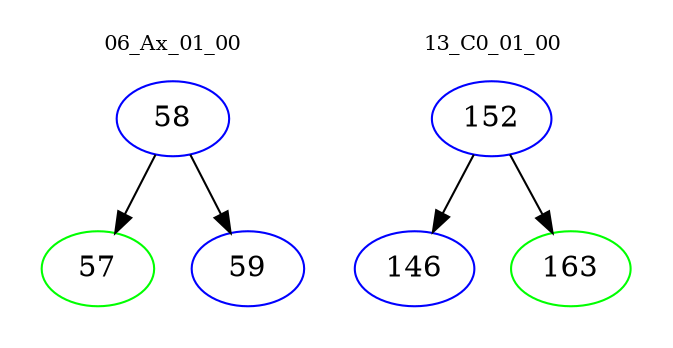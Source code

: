 digraph{
subgraph cluster_0 {
color = white
label = "06_Ax_01_00";
fontsize=10;
T0_58 [label="58", color="blue"]
T0_58 -> T0_57 [color="black"]
T0_57 [label="57", color="green"]
T0_58 -> T0_59 [color="black"]
T0_59 [label="59", color="blue"]
}
subgraph cluster_1 {
color = white
label = "13_C0_01_00";
fontsize=10;
T1_152 [label="152", color="blue"]
T1_152 -> T1_146 [color="black"]
T1_146 [label="146", color="blue"]
T1_152 -> T1_163 [color="black"]
T1_163 [label="163", color="green"]
}
}

